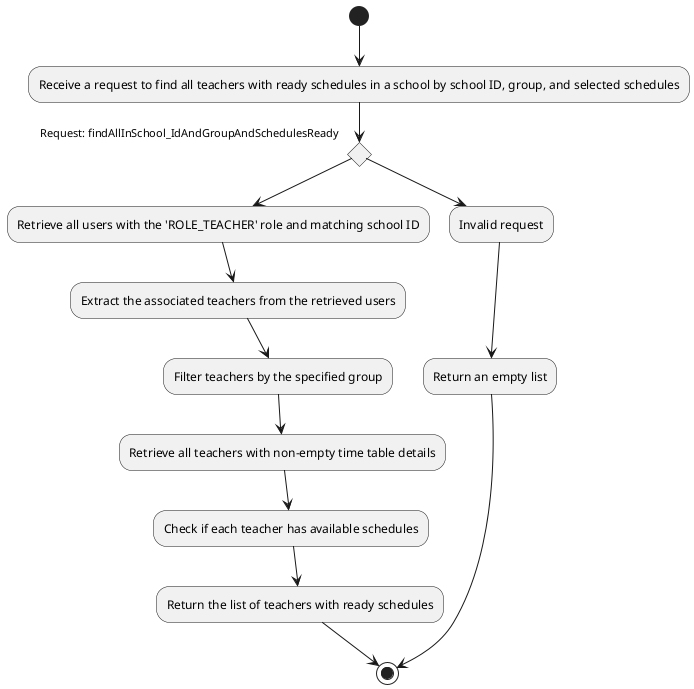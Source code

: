 @startuml

(*) --> "Receive a request to find all teachers with ready schedules in a school by school ID, group, and selected schedules"

if "Request: findAllInSchool_IdAndGroupAndSchedulesReady" then
    --> "Retrieve all users with the 'ROLE_TEACHER' role and matching school ID"
    --> "Extract the associated teachers from the retrieved users"
    --> "Filter teachers by the specified group"
    --> "Retrieve all teachers with non-empty time table details"
    --> "Check if each teacher has available schedules"
    --> "Return the list of teachers with ready schedules"
    --> (*)
else
    --> "Invalid request"
    --> "Return an empty list"
    --> (*)
endif

@enduml
